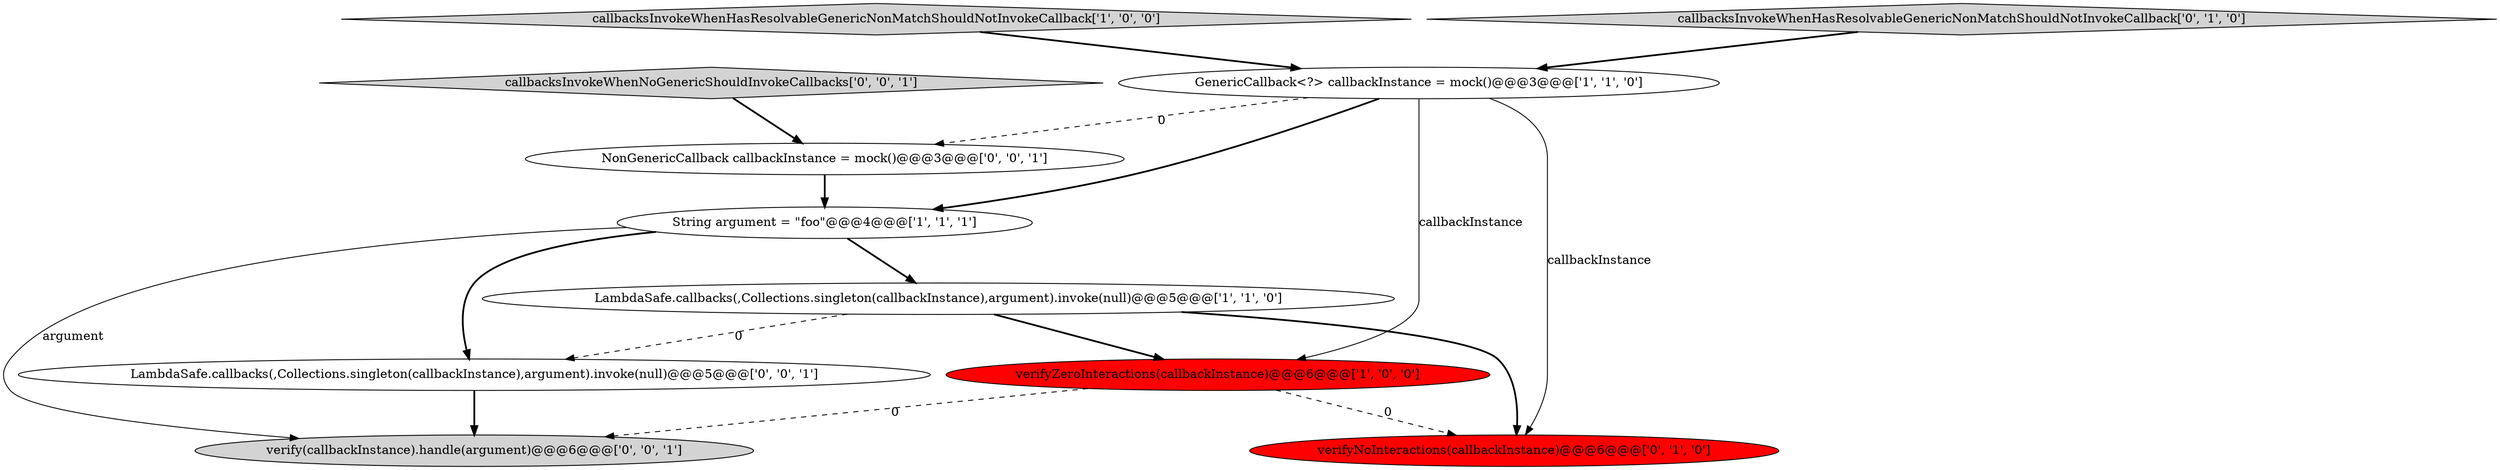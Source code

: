 digraph {
8 [style = filled, label = "NonGenericCallback callbackInstance = mock()@@@3@@@['0', '0', '1']", fillcolor = white, shape = ellipse image = "AAA0AAABBB3BBB"];
0 [style = filled, label = "String argument = \"foo\"@@@4@@@['1', '1', '1']", fillcolor = white, shape = ellipse image = "AAA0AAABBB1BBB"];
1 [style = filled, label = "callbacksInvokeWhenHasResolvableGenericNonMatchShouldNotInvokeCallback['1', '0', '0']", fillcolor = lightgray, shape = diamond image = "AAA0AAABBB1BBB"];
9 [style = filled, label = "LambdaSafe.callbacks(,Collections.singleton(callbackInstance),argument).invoke(null)@@@5@@@['0', '0', '1']", fillcolor = white, shape = ellipse image = "AAA0AAABBB3BBB"];
3 [style = filled, label = "LambdaSafe.callbacks(,Collections.singleton(callbackInstance),argument).invoke(null)@@@5@@@['1', '1', '0']", fillcolor = white, shape = ellipse image = "AAA0AAABBB1BBB"];
7 [style = filled, label = "callbacksInvokeWhenNoGenericShouldInvokeCallbacks['0', '0', '1']", fillcolor = lightgray, shape = diamond image = "AAA0AAABBB3BBB"];
2 [style = filled, label = "GenericCallback<?> callbackInstance = mock()@@@3@@@['1', '1', '0']", fillcolor = white, shape = ellipse image = "AAA0AAABBB1BBB"];
4 [style = filled, label = "verifyZeroInteractions(callbackInstance)@@@6@@@['1', '0', '0']", fillcolor = red, shape = ellipse image = "AAA1AAABBB1BBB"];
5 [style = filled, label = "verifyNoInteractions(callbackInstance)@@@6@@@['0', '1', '0']", fillcolor = red, shape = ellipse image = "AAA1AAABBB2BBB"];
10 [style = filled, label = "verify(callbackInstance).handle(argument)@@@6@@@['0', '0', '1']", fillcolor = lightgray, shape = ellipse image = "AAA0AAABBB3BBB"];
6 [style = filled, label = "callbacksInvokeWhenHasResolvableGenericNonMatchShouldNotInvokeCallback['0', '1', '0']", fillcolor = lightgray, shape = diamond image = "AAA0AAABBB2BBB"];
8->0 [style = bold, label=""];
0->3 [style = bold, label=""];
4->5 [style = dashed, label="0"];
2->5 [style = solid, label="callbackInstance"];
3->5 [style = bold, label=""];
2->0 [style = bold, label=""];
1->2 [style = bold, label=""];
0->9 [style = bold, label=""];
9->10 [style = bold, label=""];
2->4 [style = solid, label="callbackInstance"];
4->10 [style = dashed, label="0"];
3->9 [style = dashed, label="0"];
7->8 [style = bold, label=""];
2->8 [style = dashed, label="0"];
3->4 [style = bold, label=""];
6->2 [style = bold, label=""];
0->10 [style = solid, label="argument"];
}

